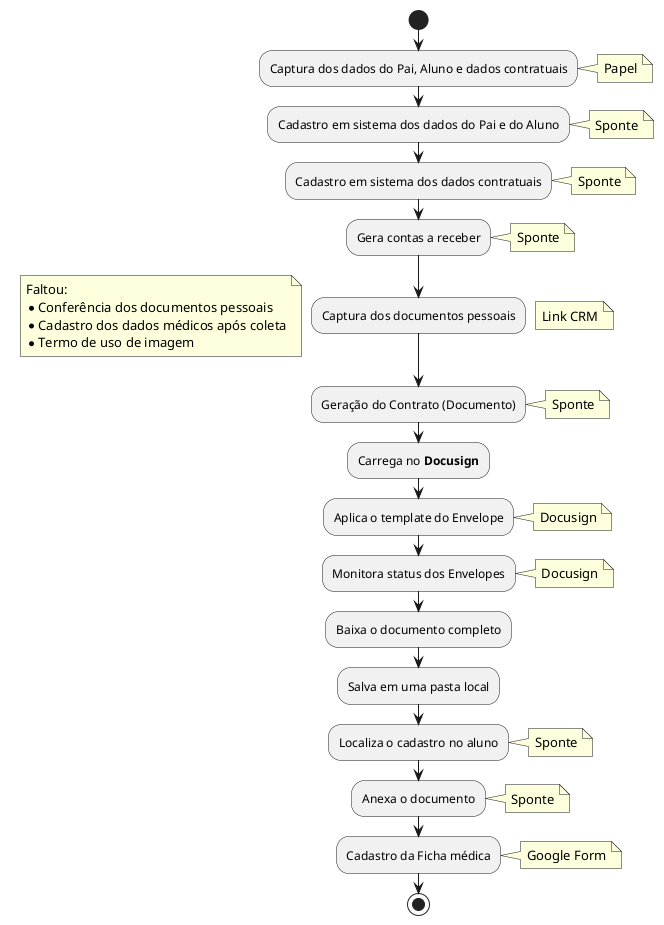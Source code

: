 @startuml
start
:Captura dos dados do Pai, Aluno e dados contratuais;
note right: Papel
:Cadastro em sistema dos dados do Pai e do Aluno;
note right: Sponte
:Cadastro em sistema dos dados contratuais;
note right: Sponte
:Gera contas a receber;
note right: Sponte
:Captura dos documentos pessoais;
note right: Link CRM
floating note left
	Faltou:
	* Conferência dos documentos pessoais
	* Cadastro dos dados médicos após coleta
	* Termo de uso de imagem
end note
:Geração do Contrato (Documento);
note right: Sponte
:Carrega no **Docusign**;
:Aplica o template do Envelope;
note right: Docusign
:Monitora status dos Envelopes;
note right: Docusign
:Baixa o documento completo;
:Salva em uma pasta local;
:Localiza o cadastro no aluno;
note right: Sponte
:Anexa o documento;
note right: Sponte
:Cadastro da Ficha médica;
note right: Google Form
stop
@enduml